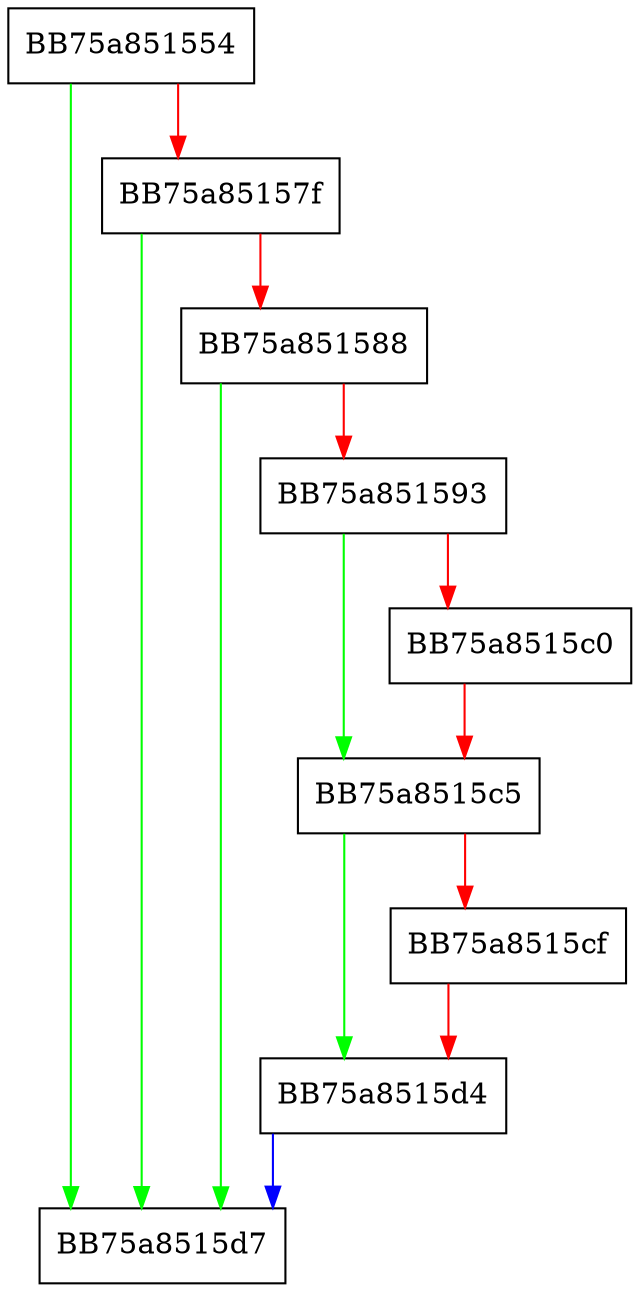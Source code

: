 digraph NetworkNotificationInfo2 {
  node [shape="box"];
  graph [splines=ortho];
  BB75a851554 -> BB75a8515d7 [color="green"];
  BB75a851554 -> BB75a85157f [color="red"];
  BB75a85157f -> BB75a8515d7 [color="green"];
  BB75a85157f -> BB75a851588 [color="red"];
  BB75a851588 -> BB75a8515d7 [color="green"];
  BB75a851588 -> BB75a851593 [color="red"];
  BB75a851593 -> BB75a8515c5 [color="green"];
  BB75a851593 -> BB75a8515c0 [color="red"];
  BB75a8515c0 -> BB75a8515c5 [color="red"];
  BB75a8515c5 -> BB75a8515d4 [color="green"];
  BB75a8515c5 -> BB75a8515cf [color="red"];
  BB75a8515cf -> BB75a8515d4 [color="red"];
  BB75a8515d4 -> BB75a8515d7 [color="blue"];
}
